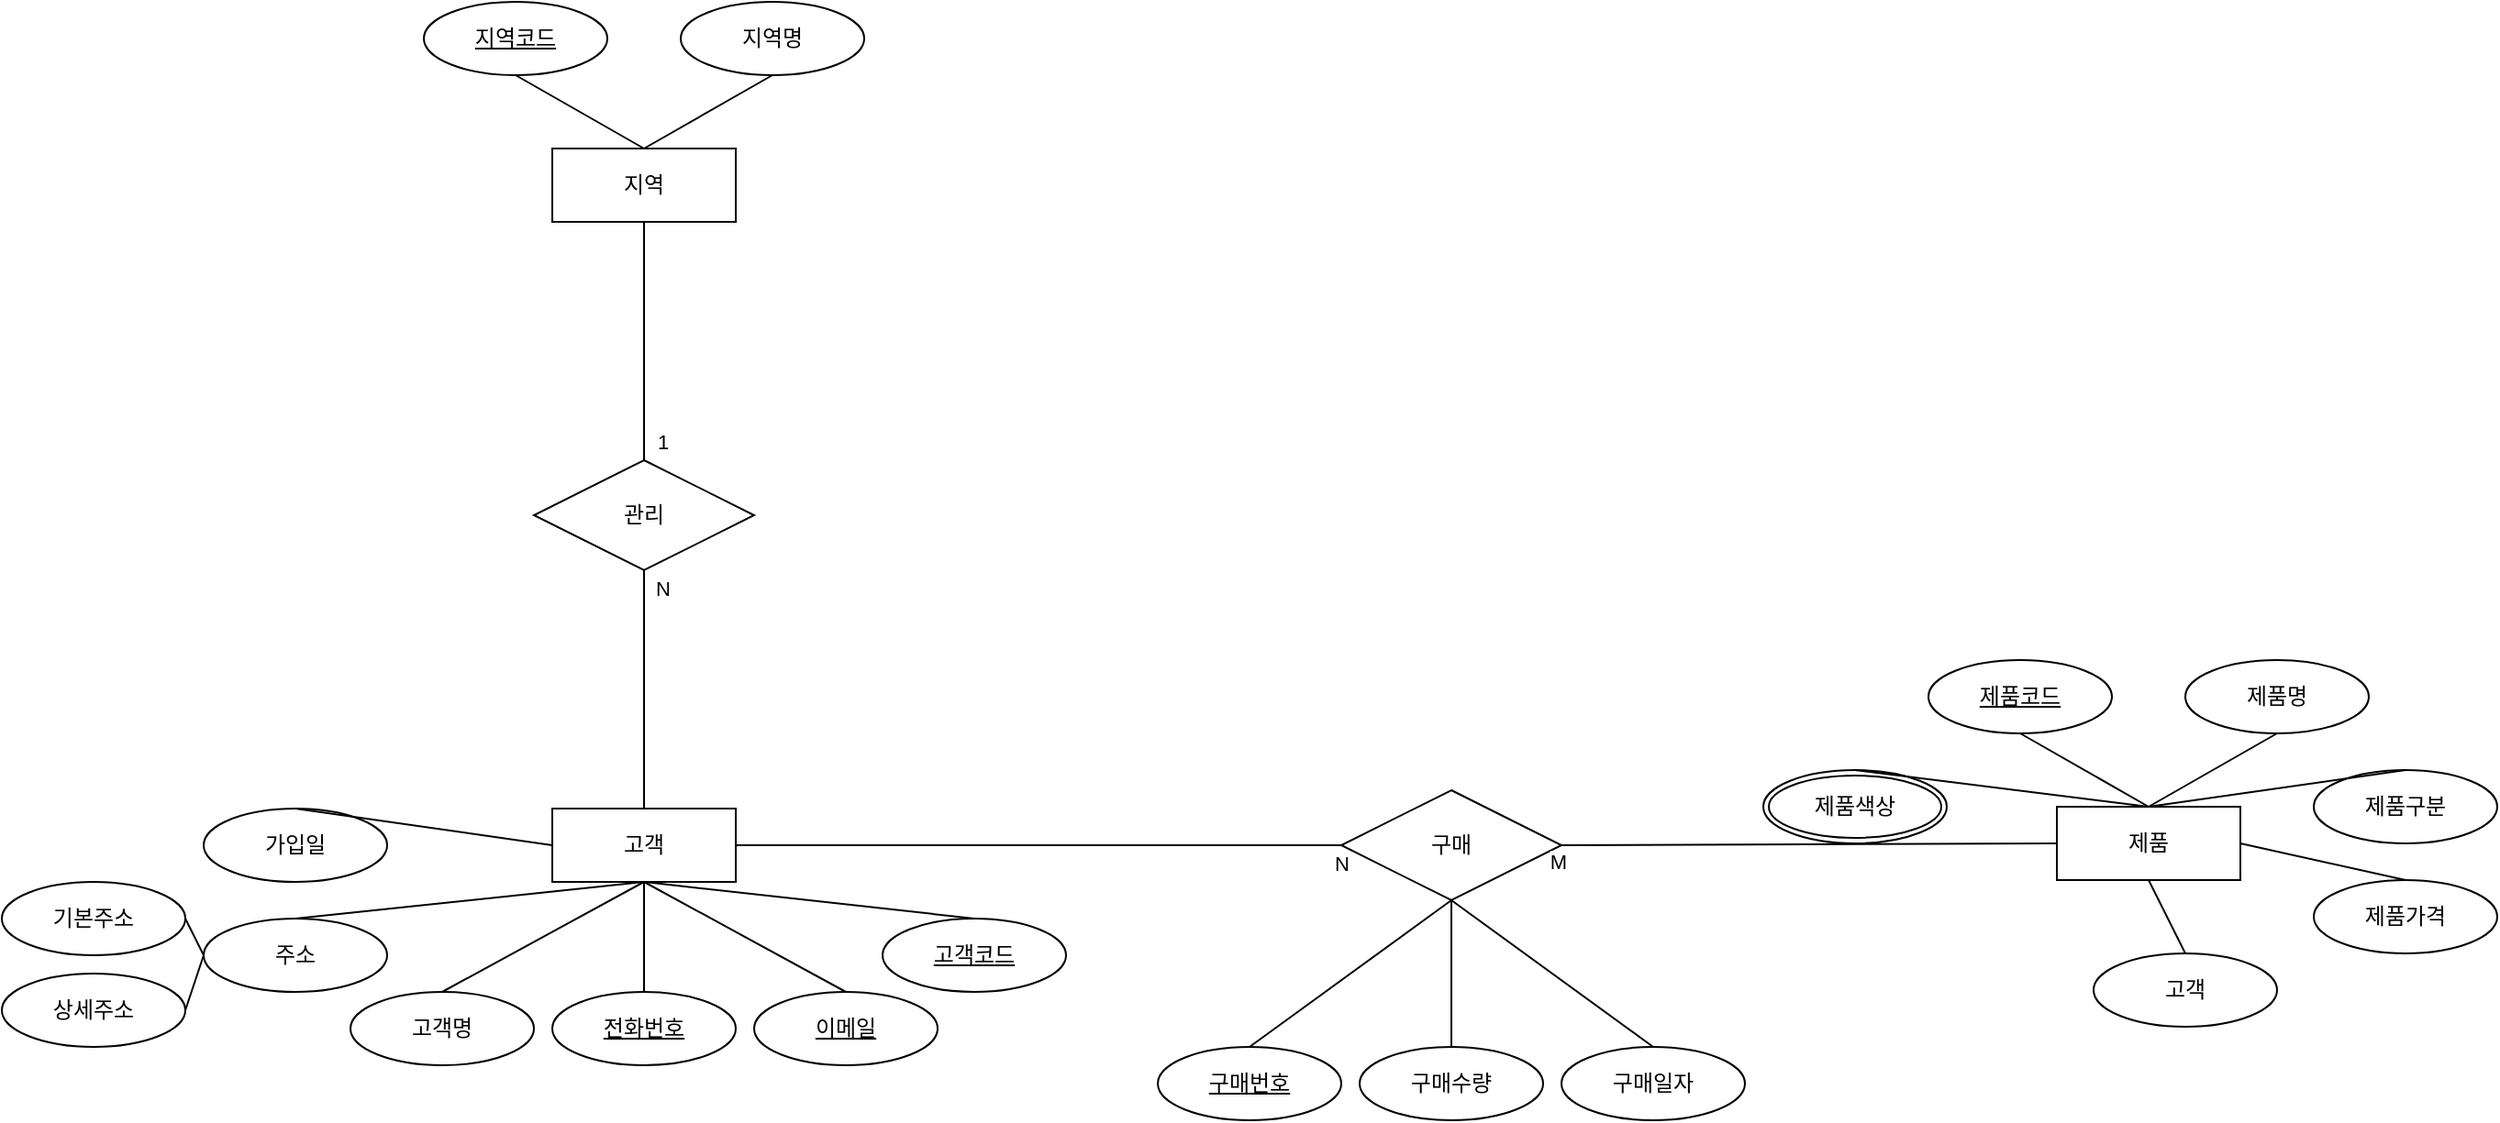 <mxfile version="23.1.3" type="device" pages="2">
  <diagram name="개념적 모델링" id="vBiDiON_P3C-AaBmajvV">
    <mxGraphModel dx="2261" dy="738" grid="1" gridSize="10" guides="1" tooltips="1" connect="1" arrows="1" fold="1" page="1" pageScale="1" pageWidth="827" pageHeight="1169" math="0" shadow="0">
      <root>
        <mxCell id="0" />
        <mxCell id="1" parent="0" />
        <mxCell id="pHmsMqM8pp6h74jzbcVK-1" value="고객" style="whiteSpace=wrap;html=1;align=center;" parent="1" vertex="1">
          <mxGeometry x="110" y="590" width="100" height="40" as="geometry" />
        </mxCell>
        <mxCell id="pHmsMqM8pp6h74jzbcVK-2" value="고객명" style="ellipse;whiteSpace=wrap;html=1;align=center;" parent="1" vertex="1">
          <mxGeometry y="690" width="100" height="40" as="geometry" />
        </mxCell>
        <mxCell id="pHmsMqM8pp6h74jzbcVK-4" value="" style="endArrow=none;html=1;rounded=0;exitX=0.5;exitY=1;exitDx=0;exitDy=0;entryX=0.5;entryY=0;entryDx=0;entryDy=0;" parent="1" source="pHmsMqM8pp6h74jzbcVK-1" target="pHmsMqM8pp6h74jzbcVK-2" edge="1">
          <mxGeometry relative="1" as="geometry">
            <mxPoint x="140" y="720" as="sourcePoint" />
            <mxPoint x="300" y="720" as="targetPoint" />
          </mxGeometry>
        </mxCell>
        <mxCell id="pHmsMqM8pp6h74jzbcVK-5" value="전화번호" style="ellipse;whiteSpace=wrap;html=1;align=center;fontStyle=4;" parent="1" vertex="1">
          <mxGeometry x="110" y="690" width="100" height="40" as="geometry" />
        </mxCell>
        <mxCell id="pHmsMqM8pp6h74jzbcVK-6" value="" style="endArrow=none;html=1;rounded=0;entryX=0.5;entryY=0;entryDx=0;entryDy=0;" parent="1" target="pHmsMqM8pp6h74jzbcVK-5" edge="1">
          <mxGeometry relative="1" as="geometry">
            <mxPoint x="160" y="630" as="sourcePoint" />
            <mxPoint x="50" y="670" as="targetPoint" />
            <Array as="points" />
          </mxGeometry>
        </mxCell>
        <mxCell id="pHmsMqM8pp6h74jzbcVK-7" value="이메일" style="ellipse;whiteSpace=wrap;html=1;align=center;fontStyle=4;" parent="1" vertex="1">
          <mxGeometry x="220" y="690" width="100" height="40" as="geometry" />
        </mxCell>
        <mxCell id="pHmsMqM8pp6h74jzbcVK-8" value="" style="endArrow=none;html=1;rounded=0;entryX=0.5;entryY=0;entryDx=0;entryDy=0;exitX=0.5;exitY=1;exitDx=0;exitDy=0;" parent="1" source="pHmsMqM8pp6h74jzbcVK-1" target="pHmsMqM8pp6h74jzbcVK-7" edge="1">
          <mxGeometry relative="1" as="geometry">
            <mxPoint x="269.5" y="620" as="sourcePoint" />
            <mxPoint x="269.5" y="680" as="targetPoint" />
            <Array as="points" />
          </mxGeometry>
        </mxCell>
        <mxCell id="pHmsMqM8pp6h74jzbcVK-9" value="고객코드" style="ellipse;whiteSpace=wrap;html=1;align=center;fontStyle=4;" parent="1" vertex="1">
          <mxGeometry x="290" y="650" width="100" height="40" as="geometry" />
        </mxCell>
        <mxCell id="pHmsMqM8pp6h74jzbcVK-10" value="" style="endArrow=none;html=1;rounded=0;entryX=0.5;entryY=0;entryDx=0;entryDy=0;exitX=0.5;exitY=1;exitDx=0;exitDy=0;" parent="1" source="pHmsMqM8pp6h74jzbcVK-1" target="pHmsMqM8pp6h74jzbcVK-9" edge="1">
          <mxGeometry relative="1" as="geometry">
            <mxPoint x="220" y="620" as="sourcePoint" />
            <mxPoint x="330" y="680" as="targetPoint" />
            <Array as="points" />
          </mxGeometry>
        </mxCell>
        <mxCell id="pHmsMqM8pp6h74jzbcVK-13" value="주소" style="ellipse;whiteSpace=wrap;html=1;align=center;" parent="1" vertex="1">
          <mxGeometry x="-80" y="650" width="100" height="40" as="geometry" />
        </mxCell>
        <mxCell id="pHmsMqM8pp6h74jzbcVK-14" value="" style="endArrow=none;html=1;rounded=0;exitX=0.5;exitY=1;exitDx=0;exitDy=0;entryX=0.5;entryY=0;entryDx=0;entryDy=0;" parent="1" source="pHmsMqM8pp6h74jzbcVK-1" target="pHmsMqM8pp6h74jzbcVK-13" edge="1">
          <mxGeometry relative="1" as="geometry">
            <mxPoint x="90" y="580" as="sourcePoint" />
            <mxPoint x="-20" y="640" as="targetPoint" />
          </mxGeometry>
        </mxCell>
        <mxCell id="pHmsMqM8pp6h74jzbcVK-15" value="기본주소" style="ellipse;whiteSpace=wrap;html=1;align=center;" parent="1" vertex="1">
          <mxGeometry x="-190" y="630" width="100" height="40" as="geometry" />
        </mxCell>
        <mxCell id="pHmsMqM8pp6h74jzbcVK-16" value="상세주소" style="ellipse;whiteSpace=wrap;html=1;align=center;" parent="1" vertex="1">
          <mxGeometry x="-190" y="680" width="100" height="40" as="geometry" />
        </mxCell>
        <mxCell id="pHmsMqM8pp6h74jzbcVK-18" value="" style="endArrow=none;html=1;rounded=0;exitX=0;exitY=0.5;exitDx=0;exitDy=0;entryX=1;entryY=0.5;entryDx=0;entryDy=0;" parent="1" source="pHmsMqM8pp6h74jzbcVK-13" target="pHmsMqM8pp6h74jzbcVK-15" edge="1">
          <mxGeometry relative="1" as="geometry">
            <mxPoint x="60" y="560" as="sourcePoint" />
            <mxPoint x="-130" y="580" as="targetPoint" />
          </mxGeometry>
        </mxCell>
        <mxCell id="pHmsMqM8pp6h74jzbcVK-20" value="" style="endArrow=none;html=1;rounded=0;exitX=0;exitY=0.5;exitDx=0;exitDy=0;entryX=1;entryY=0.5;entryDx=0;entryDy=0;" parent="1" source="pHmsMqM8pp6h74jzbcVK-13" target="pHmsMqM8pp6h74jzbcVK-16" edge="1">
          <mxGeometry relative="1" as="geometry">
            <mxPoint x="70" y="760" as="sourcePoint" />
            <mxPoint x="-120" y="780" as="targetPoint" />
          </mxGeometry>
        </mxCell>
        <mxCell id="pHmsMqM8pp6h74jzbcVK-21" value="가입일" style="ellipse;whiteSpace=wrap;html=1;align=center;" parent="1" vertex="1">
          <mxGeometry x="-80" y="590" width="100" height="40" as="geometry" />
        </mxCell>
        <mxCell id="pHmsMqM8pp6h74jzbcVK-22" value="" style="endArrow=none;html=1;rounded=0;exitX=0;exitY=0.5;exitDx=0;exitDy=0;entryX=0.5;entryY=0;entryDx=0;entryDy=0;" parent="1" source="pHmsMqM8pp6h74jzbcVK-1" target="pHmsMqM8pp6h74jzbcVK-21" edge="1">
          <mxGeometry relative="1" as="geometry">
            <mxPoint x="150" y="540" as="sourcePoint" />
            <mxPoint x="40" y="600" as="targetPoint" />
          </mxGeometry>
        </mxCell>
        <mxCell id="pHmsMqM8pp6h74jzbcVK-25" value="지역" style="whiteSpace=wrap;html=1;align=center;" parent="1" vertex="1">
          <mxGeometry x="110" y="230" width="100" height="40" as="geometry" />
        </mxCell>
        <mxCell id="pHmsMqM8pp6h74jzbcVK-26" value="지역명" style="ellipse;whiteSpace=wrap;html=1;align=center;" parent="1" vertex="1">
          <mxGeometry x="180" y="150" width="100" height="40" as="geometry" />
        </mxCell>
        <mxCell id="pHmsMqM8pp6h74jzbcVK-27" value="지역코드" style="ellipse;whiteSpace=wrap;html=1;align=center;fontStyle=4;" parent="1" vertex="1">
          <mxGeometry x="40" y="150" width="100" height="40" as="geometry" />
        </mxCell>
        <mxCell id="pHmsMqM8pp6h74jzbcVK-29" value="" style="endArrow=none;html=1;rounded=0;exitX=0.5;exitY=1;exitDx=0;exitDy=0;entryX=0.5;entryY=0;entryDx=0;entryDy=0;" parent="1" source="pHmsMqM8pp6h74jzbcVK-27" target="pHmsMqM8pp6h74jzbcVK-25" edge="1">
          <mxGeometry relative="1" as="geometry">
            <mxPoint x="330" y="220" as="sourcePoint" />
            <mxPoint x="490" y="220" as="targetPoint" />
          </mxGeometry>
        </mxCell>
        <mxCell id="pHmsMqM8pp6h74jzbcVK-30" value="" style="endArrow=none;html=1;rounded=0;exitX=0.5;exitY=1;exitDx=0;exitDy=0;entryX=0.5;entryY=0;entryDx=0;entryDy=0;" parent="1" source="pHmsMqM8pp6h74jzbcVK-26" target="pHmsMqM8pp6h74jzbcVK-25" edge="1">
          <mxGeometry relative="1" as="geometry">
            <mxPoint x="210" y="200" as="sourcePoint" />
            <mxPoint x="280" y="240" as="targetPoint" />
          </mxGeometry>
        </mxCell>
        <mxCell id="pHmsMqM8pp6h74jzbcVK-46" value="제품" style="whiteSpace=wrap;html=1;align=center;" parent="1" vertex="1">
          <mxGeometry x="930" y="589" width="100" height="40" as="geometry" />
        </mxCell>
        <mxCell id="pHmsMqM8pp6h74jzbcVK-47" value="제품명" style="ellipse;whiteSpace=wrap;html=1;align=center;" parent="1" vertex="1">
          <mxGeometry x="1000" y="509" width="100" height="40" as="geometry" />
        </mxCell>
        <mxCell id="pHmsMqM8pp6h74jzbcVK-48" value="제품코드" style="ellipse;whiteSpace=wrap;html=1;align=center;fontStyle=4;" parent="1" vertex="1">
          <mxGeometry x="860" y="509" width="100" height="40" as="geometry" />
        </mxCell>
        <mxCell id="pHmsMqM8pp6h74jzbcVK-49" value="" style="endArrow=none;html=1;rounded=0;exitX=0.5;exitY=1;exitDx=0;exitDy=0;entryX=0.5;entryY=0;entryDx=0;entryDy=0;" parent="1" source="pHmsMqM8pp6h74jzbcVK-48" target="pHmsMqM8pp6h74jzbcVK-46" edge="1">
          <mxGeometry relative="1" as="geometry">
            <mxPoint x="1150" y="579" as="sourcePoint" />
            <mxPoint x="1310" y="579" as="targetPoint" />
          </mxGeometry>
        </mxCell>
        <mxCell id="pHmsMqM8pp6h74jzbcVK-50" value="" style="endArrow=none;html=1;rounded=0;exitX=0.5;exitY=1;exitDx=0;exitDy=0;entryX=0.5;entryY=0;entryDx=0;entryDy=0;" parent="1" source="pHmsMqM8pp6h74jzbcVK-47" target="pHmsMqM8pp6h74jzbcVK-46" edge="1">
          <mxGeometry relative="1" as="geometry">
            <mxPoint x="1030" y="559" as="sourcePoint" />
            <mxPoint x="1100" y="599" as="targetPoint" />
          </mxGeometry>
        </mxCell>
        <mxCell id="pHmsMqM8pp6h74jzbcVK-56" value="제품구분" style="ellipse;whiteSpace=wrap;html=1;align=center;" parent="1" vertex="1">
          <mxGeometry x="1070" y="569" width="100" height="40" as="geometry" />
        </mxCell>
        <mxCell id="pHmsMqM8pp6h74jzbcVK-57" value="" style="endArrow=none;html=1;rounded=0;exitX=0.5;exitY=0;exitDx=0;exitDy=0;entryX=0.5;entryY=0;entryDx=0;entryDy=0;" parent="1" source="pHmsMqM8pp6h74jzbcVK-56" target="pHmsMqM8pp6h74jzbcVK-46" edge="1">
          <mxGeometry relative="1" as="geometry">
            <mxPoint x="1060" y="559" as="sourcePoint" />
            <mxPoint x="990" y="599" as="targetPoint" />
          </mxGeometry>
        </mxCell>
        <mxCell id="pHmsMqM8pp6h74jzbcVK-58" value="제품색상" style="ellipse;shape=doubleEllipse;margin=3;whiteSpace=wrap;html=1;align=center;" parent="1" vertex="1">
          <mxGeometry x="770" y="569" width="100" height="40" as="geometry" />
        </mxCell>
        <mxCell id="pHmsMqM8pp6h74jzbcVK-59" value="" style="endArrow=none;html=1;rounded=0;exitX=0.5;exitY=0;exitDx=0;exitDy=0;entryX=0.5;entryY=0;entryDx=0;entryDy=0;" parent="1" source="pHmsMqM8pp6h74jzbcVK-58" target="pHmsMqM8pp6h74jzbcVK-46" edge="1">
          <mxGeometry relative="1" as="geometry">
            <mxPoint x="875" y="589" as="sourcePoint" />
            <mxPoint x="945" y="629" as="targetPoint" />
          </mxGeometry>
        </mxCell>
        <mxCell id="pHmsMqM8pp6h74jzbcVK-62" value="제품가격" style="ellipse;whiteSpace=wrap;html=1;align=center;" parent="1" vertex="1">
          <mxGeometry x="1070" y="629" width="100" height="40" as="geometry" />
        </mxCell>
        <mxCell id="pHmsMqM8pp6h74jzbcVK-65" value="" style="endArrow=none;html=1;rounded=0;exitX=0.5;exitY=0;exitDx=0;exitDy=0;entryX=1;entryY=0.5;entryDx=0;entryDy=0;" parent="1" source="pHmsMqM8pp6h74jzbcVK-62" target="pHmsMqM8pp6h74jzbcVK-46" edge="1">
          <mxGeometry relative="1" as="geometry">
            <mxPoint x="1130" y="579" as="sourcePoint" />
            <mxPoint x="990" y="599" as="targetPoint" />
          </mxGeometry>
        </mxCell>
        <mxCell id="eeH8hwNoc2t5kbl4n3th-4" value="고객" style="ellipse;whiteSpace=wrap;html=1;align=center;" parent="1" vertex="1">
          <mxGeometry x="950" y="669" width="100" height="40" as="geometry" />
        </mxCell>
        <mxCell id="eeH8hwNoc2t5kbl4n3th-5" value="" style="endArrow=none;html=1;rounded=0;exitX=0.5;exitY=0;exitDx=0;exitDy=0;entryX=0.5;entryY=1;entryDx=0;entryDy=0;" parent="1" source="eeH8hwNoc2t5kbl4n3th-4" target="pHmsMqM8pp6h74jzbcVK-46" edge="1">
          <mxGeometry relative="1" as="geometry">
            <mxPoint x="1160" y="769" as="sourcePoint" />
            <mxPoint x="1070" y="749" as="targetPoint" />
          </mxGeometry>
        </mxCell>
        <mxCell id="eeH8hwNoc2t5kbl4n3th-6" value="관리" style="shape=rhombus;perimeter=rhombusPerimeter;whiteSpace=wrap;html=1;align=center;" parent="1" vertex="1">
          <mxGeometry x="100" y="400" width="120" height="60" as="geometry" />
        </mxCell>
        <mxCell id="eeH8hwNoc2t5kbl4n3th-7" value="" style="endArrow=none;html=1;rounded=0;entryX=0.5;entryY=1;entryDx=0;entryDy=0;exitX=0.5;exitY=0;exitDx=0;exitDy=0;" parent="1" source="pHmsMqM8pp6h74jzbcVK-1" target="eeH8hwNoc2t5kbl4n3th-6" edge="1">
          <mxGeometry relative="1" as="geometry">
            <mxPoint x="120" y="510" as="sourcePoint" />
            <mxPoint x="230" y="450" as="targetPoint" />
            <Array as="points" />
          </mxGeometry>
        </mxCell>
        <mxCell id="eeH8hwNoc2t5kbl4n3th-12" value="N" style="edgeLabel;html=1;align=center;verticalAlign=middle;resizable=0;points=[];" parent="eeH8hwNoc2t5kbl4n3th-7" vertex="1" connectable="0">
          <mxGeometry x="-0.046" y="-1" relative="1" as="geometry">
            <mxPoint x="9" y="-58" as="offset" />
          </mxGeometry>
        </mxCell>
        <mxCell id="eeH8hwNoc2t5kbl4n3th-8" value="" style="endArrow=none;html=1;rounded=0;entryX=0.5;entryY=1;entryDx=0;entryDy=0;exitX=0.5;exitY=0;exitDx=0;exitDy=0;" parent="1" source="eeH8hwNoc2t5kbl4n3th-6" target="pHmsMqM8pp6h74jzbcVK-25" edge="1">
          <mxGeometry relative="1" as="geometry">
            <mxPoint x="260" y="400" as="sourcePoint" />
            <mxPoint x="260" y="270" as="targetPoint" />
            <Array as="points" />
          </mxGeometry>
        </mxCell>
        <mxCell id="eeH8hwNoc2t5kbl4n3th-11" value="1" style="edgeLabel;html=1;align=center;verticalAlign=middle;resizable=0;points=[];" parent="eeH8hwNoc2t5kbl4n3th-8" vertex="1" connectable="0">
          <mxGeometry x="-0.061" y="2" relative="1" as="geometry">
            <mxPoint x="12" y="51" as="offset" />
          </mxGeometry>
        </mxCell>
        <mxCell id="eeH8hwNoc2t5kbl4n3th-14" value="구매" style="shape=rhombus;perimeter=rhombusPerimeter;whiteSpace=wrap;html=1;align=center;" parent="1" vertex="1">
          <mxGeometry x="540" y="580" width="120" height="60" as="geometry" />
        </mxCell>
        <mxCell id="eeH8hwNoc2t5kbl4n3th-15" value="구매번호" style="ellipse;whiteSpace=wrap;html=1;align=center;fontStyle=4;" parent="1" vertex="1">
          <mxGeometry x="440" y="720" width="100" height="40" as="geometry" />
        </mxCell>
        <mxCell id="eeH8hwNoc2t5kbl4n3th-16" value="구매수량" style="ellipse;whiteSpace=wrap;html=1;align=center;" parent="1" vertex="1">
          <mxGeometry x="550" y="720" width="100" height="40" as="geometry" />
        </mxCell>
        <mxCell id="eeH8hwNoc2t5kbl4n3th-17" value="구매일자" style="ellipse;whiteSpace=wrap;html=1;align=center;" parent="1" vertex="1">
          <mxGeometry x="660" y="720" width="100" height="40" as="geometry" />
        </mxCell>
        <mxCell id="eeH8hwNoc2t5kbl4n3th-18" value="" style="endArrow=none;html=1;rounded=0;exitX=0.5;exitY=1;exitDx=0;exitDy=0;entryX=0.5;entryY=0;entryDx=0;entryDy=0;" parent="1" source="eeH8hwNoc2t5kbl4n3th-14" target="eeH8hwNoc2t5kbl4n3th-16" edge="1">
          <mxGeometry relative="1" as="geometry">
            <mxPoint x="570" y="660" as="sourcePoint" />
            <mxPoint x="640" y="700" as="targetPoint" />
          </mxGeometry>
        </mxCell>
        <mxCell id="eeH8hwNoc2t5kbl4n3th-19" value="" style="endArrow=none;html=1;rounded=0;exitX=0.5;exitY=1;exitDx=0;exitDy=0;entryX=0.5;entryY=0;entryDx=0;entryDy=0;" parent="1" source="eeH8hwNoc2t5kbl4n3th-14" target="eeH8hwNoc2t5kbl4n3th-17" edge="1">
          <mxGeometry relative="1" as="geometry">
            <mxPoint x="670" y="640" as="sourcePoint" />
            <mxPoint x="670" y="720" as="targetPoint" />
          </mxGeometry>
        </mxCell>
        <mxCell id="eeH8hwNoc2t5kbl4n3th-20" value="" style="endArrow=none;html=1;rounded=0;exitX=0.5;exitY=1;exitDx=0;exitDy=0;entryX=0.5;entryY=0;entryDx=0;entryDy=0;" parent="1" source="eeH8hwNoc2t5kbl4n3th-14" target="eeH8hwNoc2t5kbl4n3th-15" edge="1">
          <mxGeometry relative="1" as="geometry">
            <mxPoint x="520" y="650" as="sourcePoint" />
            <mxPoint x="480" y="710" as="targetPoint" />
          </mxGeometry>
        </mxCell>
        <mxCell id="eeH8hwNoc2t5kbl4n3th-21" value="" style="endArrow=none;html=1;rounded=0;exitX=0;exitY=0.5;exitDx=0;exitDy=0;entryX=1;entryY=0.5;entryDx=0;entryDy=0;" parent="1" source="eeH8hwNoc2t5kbl4n3th-14" target="pHmsMqM8pp6h74jzbcVK-1" edge="1">
          <mxGeometry relative="1" as="geometry">
            <mxPoint x="480" y="550" as="sourcePoint" />
            <mxPoint x="370" y="630" as="targetPoint" />
          </mxGeometry>
        </mxCell>
        <mxCell id="eeH8hwNoc2t5kbl4n3th-23" value="N" style="edgeLabel;html=1;align=center;verticalAlign=middle;resizable=0;points=[];" parent="eeH8hwNoc2t5kbl4n3th-21" vertex="1" connectable="0">
          <mxGeometry x="-0.2" relative="1" as="geometry">
            <mxPoint x="132" y="10" as="offset" />
          </mxGeometry>
        </mxCell>
        <mxCell id="eeH8hwNoc2t5kbl4n3th-22" value="" style="endArrow=none;html=1;rounded=0;exitX=0;exitY=0.5;exitDx=0;exitDy=0;entryX=1;entryY=0.5;entryDx=0;entryDy=0;" parent="1" source="pHmsMqM8pp6h74jzbcVK-46" target="eeH8hwNoc2t5kbl4n3th-14" edge="1">
          <mxGeometry relative="1" as="geometry">
            <mxPoint x="1070" y="780" as="sourcePoint" />
            <mxPoint x="740" y="780" as="targetPoint" />
          </mxGeometry>
        </mxCell>
        <mxCell id="eeH8hwNoc2t5kbl4n3th-24" value="M" style="edgeLabel;html=1;align=center;verticalAlign=middle;resizable=0;points=[];" parent="eeH8hwNoc2t5kbl4n3th-22" vertex="1" connectable="0">
          <mxGeometry x="-0.644" y="5" relative="1" as="geometry">
            <mxPoint x="-224" y="5" as="offset" />
          </mxGeometry>
        </mxCell>
      </root>
    </mxGraphModel>
  </diagram>
  <diagram id="Ljz_aUOSK5TicT5gcnXD" name="논리적모델링">
    <mxGraphModel dx="2261" dy="738" grid="1" gridSize="10" guides="1" tooltips="1" connect="1" arrows="1" fold="1" page="1" pageScale="1" pageWidth="827" pageHeight="1169" math="0" shadow="0">
      <root>
        <mxCell id="0" />
        <mxCell id="1" parent="0" />
        <mxCell id="NbZCdzD2i-O34uDA0tus-4" value="고객&lt;span style=&quot;white-space: pre;&quot;&gt;&#x9;&lt;/span&gt;" style="shape=table;startSize=30;container=1;collapsible=1;childLayout=tableLayout;fixedRows=1;rowLines=0;fontStyle=1;align=center;resizeLast=1;html=1;" vertex="1" parent="1">
          <mxGeometry x="-420" y="360" width="180" height="240" as="geometry" />
        </mxCell>
        <mxCell id="NbZCdzD2i-O34uDA0tus-5" value="" style="shape=tableRow;horizontal=0;startSize=0;swimlaneHead=0;swimlaneBody=0;fillColor=none;collapsible=0;dropTarget=0;points=[[0,0.5],[1,0.5]];portConstraint=eastwest;top=0;left=0;right=0;bottom=1;" vertex="1" parent="NbZCdzD2i-O34uDA0tus-4">
          <mxGeometry y="30" width="180" height="30" as="geometry" />
        </mxCell>
        <mxCell id="NbZCdzD2i-O34uDA0tus-6" value="PK" style="shape=partialRectangle;connectable=0;fillColor=none;top=0;left=0;bottom=0;right=0;fontStyle=1;overflow=hidden;whiteSpace=wrap;html=1;" vertex="1" parent="NbZCdzD2i-O34uDA0tus-5">
          <mxGeometry width="30" height="30" as="geometry">
            <mxRectangle width="30" height="30" as="alternateBounds" />
          </mxGeometry>
        </mxCell>
        <mxCell id="NbZCdzD2i-O34uDA0tus-7" value="고객코드" style="shape=partialRectangle;connectable=0;fillColor=none;top=0;left=0;bottom=0;right=0;align=left;spacingLeft=6;fontStyle=5;overflow=hidden;whiteSpace=wrap;html=1;" vertex="1" parent="NbZCdzD2i-O34uDA0tus-5">
          <mxGeometry x="30" width="150" height="30" as="geometry">
            <mxRectangle width="150" height="30" as="alternateBounds" />
          </mxGeometry>
        </mxCell>
        <mxCell id="NbZCdzD2i-O34uDA0tus-8" value="" style="shape=tableRow;horizontal=0;startSize=0;swimlaneHead=0;swimlaneBody=0;fillColor=none;collapsible=0;dropTarget=0;points=[[0,0.5],[1,0.5]];portConstraint=eastwest;top=0;left=0;right=0;bottom=0;" vertex="1" parent="NbZCdzD2i-O34uDA0tus-4">
          <mxGeometry y="60" width="180" height="30" as="geometry" />
        </mxCell>
        <mxCell id="NbZCdzD2i-O34uDA0tus-9" value="" style="shape=partialRectangle;connectable=0;fillColor=none;top=0;left=0;bottom=0;right=0;editable=1;overflow=hidden;whiteSpace=wrap;html=1;" vertex="1" parent="NbZCdzD2i-O34uDA0tus-8">
          <mxGeometry width="30" height="30" as="geometry">
            <mxRectangle width="30" height="30" as="alternateBounds" />
          </mxGeometry>
        </mxCell>
        <mxCell id="NbZCdzD2i-O34uDA0tus-10" value="고객이름" style="shape=partialRectangle;connectable=0;fillColor=none;top=0;left=0;bottom=0;right=0;align=left;spacingLeft=6;overflow=hidden;whiteSpace=wrap;html=1;" vertex="1" parent="NbZCdzD2i-O34uDA0tus-8">
          <mxGeometry x="30" width="150" height="30" as="geometry">
            <mxRectangle width="150" height="30" as="alternateBounds" />
          </mxGeometry>
        </mxCell>
        <mxCell id="NbZCdzD2i-O34uDA0tus-11" value="" style="shape=tableRow;horizontal=0;startSize=0;swimlaneHead=0;swimlaneBody=0;fillColor=none;collapsible=0;dropTarget=0;points=[[0,0.5],[1,0.5]];portConstraint=eastwest;top=0;left=0;right=0;bottom=0;" vertex="1" parent="NbZCdzD2i-O34uDA0tus-4">
          <mxGeometry y="90" width="180" height="30" as="geometry" />
        </mxCell>
        <mxCell id="NbZCdzD2i-O34uDA0tus-12" value="" style="shape=partialRectangle;connectable=0;fillColor=none;top=0;left=0;bottom=0;right=0;editable=1;overflow=hidden;whiteSpace=wrap;html=1;" vertex="1" parent="NbZCdzD2i-O34uDA0tus-11">
          <mxGeometry width="30" height="30" as="geometry">
            <mxRectangle width="30" height="30" as="alternateBounds" />
          </mxGeometry>
        </mxCell>
        <mxCell id="NbZCdzD2i-O34uDA0tus-13" value="전화번호" style="shape=partialRectangle;connectable=0;fillColor=none;top=0;left=0;bottom=0;right=0;align=left;spacingLeft=6;overflow=hidden;whiteSpace=wrap;html=1;" vertex="1" parent="NbZCdzD2i-O34uDA0tus-11">
          <mxGeometry x="30" width="150" height="30" as="geometry">
            <mxRectangle width="150" height="30" as="alternateBounds" />
          </mxGeometry>
        </mxCell>
        <mxCell id="NbZCdzD2i-O34uDA0tus-14" value="" style="shape=tableRow;horizontal=0;startSize=0;swimlaneHead=0;swimlaneBody=0;fillColor=none;collapsible=0;dropTarget=0;points=[[0,0.5],[1,0.5]];portConstraint=eastwest;top=0;left=0;right=0;bottom=0;" vertex="1" parent="NbZCdzD2i-O34uDA0tus-4">
          <mxGeometry y="120" width="180" height="30" as="geometry" />
        </mxCell>
        <mxCell id="NbZCdzD2i-O34uDA0tus-15" value="" style="shape=partialRectangle;connectable=0;fillColor=none;top=0;left=0;bottom=0;right=0;editable=1;overflow=hidden;whiteSpace=wrap;html=1;" vertex="1" parent="NbZCdzD2i-O34uDA0tus-14">
          <mxGeometry width="30" height="30" as="geometry">
            <mxRectangle width="30" height="30" as="alternateBounds" />
          </mxGeometry>
        </mxCell>
        <mxCell id="NbZCdzD2i-O34uDA0tus-16" value="이메일" style="shape=partialRectangle;connectable=0;fillColor=none;top=0;left=0;bottom=0;right=0;align=left;spacingLeft=6;overflow=hidden;whiteSpace=wrap;html=1;" vertex="1" parent="NbZCdzD2i-O34uDA0tus-14">
          <mxGeometry x="30" width="150" height="30" as="geometry">
            <mxRectangle width="150" height="30" as="alternateBounds" />
          </mxGeometry>
        </mxCell>
        <mxCell id="NbZCdzD2i-O34uDA0tus-17" value="" style="shape=tableRow;horizontal=0;startSize=0;swimlaneHead=0;swimlaneBody=0;fillColor=none;collapsible=0;dropTarget=0;points=[[0,0.5],[1,0.5]];portConstraint=eastwest;top=0;left=0;right=0;bottom=0;" vertex="1" parent="NbZCdzD2i-O34uDA0tus-4">
          <mxGeometry y="150" width="180" height="30" as="geometry" />
        </mxCell>
        <mxCell id="NbZCdzD2i-O34uDA0tus-18" value="" style="shape=partialRectangle;connectable=0;fillColor=none;top=0;left=0;bottom=0;right=0;editable=1;overflow=hidden;whiteSpace=wrap;html=1;" vertex="1" parent="NbZCdzD2i-O34uDA0tus-17">
          <mxGeometry width="30" height="30" as="geometry">
            <mxRectangle width="30" height="30" as="alternateBounds" />
          </mxGeometry>
        </mxCell>
        <mxCell id="NbZCdzD2i-O34uDA0tus-19" value="기본주소" style="shape=partialRectangle;connectable=0;fillColor=none;top=0;left=0;bottom=0;right=0;align=left;spacingLeft=6;overflow=hidden;whiteSpace=wrap;html=1;" vertex="1" parent="NbZCdzD2i-O34uDA0tus-17">
          <mxGeometry x="30" width="150" height="30" as="geometry">
            <mxRectangle width="150" height="30" as="alternateBounds" />
          </mxGeometry>
        </mxCell>
        <mxCell id="NbZCdzD2i-O34uDA0tus-20" value="" style="shape=tableRow;horizontal=0;startSize=0;swimlaneHead=0;swimlaneBody=0;fillColor=none;collapsible=0;dropTarget=0;points=[[0,0.5],[1,0.5]];portConstraint=eastwest;top=0;left=0;right=0;bottom=0;" vertex="1" parent="NbZCdzD2i-O34uDA0tus-4">
          <mxGeometry y="180" width="180" height="30" as="geometry" />
        </mxCell>
        <mxCell id="NbZCdzD2i-O34uDA0tus-21" value="" style="shape=partialRectangle;connectable=0;fillColor=none;top=0;left=0;bottom=0;right=0;editable=1;overflow=hidden;whiteSpace=wrap;html=1;" vertex="1" parent="NbZCdzD2i-O34uDA0tus-20">
          <mxGeometry width="30" height="30" as="geometry">
            <mxRectangle width="30" height="30" as="alternateBounds" />
          </mxGeometry>
        </mxCell>
        <mxCell id="NbZCdzD2i-O34uDA0tus-22" value="상세주소" style="shape=partialRectangle;connectable=0;fillColor=none;top=0;left=0;bottom=0;right=0;align=left;spacingLeft=6;overflow=hidden;whiteSpace=wrap;html=1;" vertex="1" parent="NbZCdzD2i-O34uDA0tus-20">
          <mxGeometry x="30" width="150" height="30" as="geometry">
            <mxRectangle width="150" height="30" as="alternateBounds" />
          </mxGeometry>
        </mxCell>
        <mxCell id="NbZCdzD2i-O34uDA0tus-23" value="" style="shape=tableRow;horizontal=0;startSize=0;swimlaneHead=0;swimlaneBody=0;fillColor=none;collapsible=0;dropTarget=0;points=[[0,0.5],[1,0.5]];portConstraint=eastwest;top=0;left=0;right=0;bottom=0;" vertex="1" parent="NbZCdzD2i-O34uDA0tus-4">
          <mxGeometry y="210" width="180" height="30" as="geometry" />
        </mxCell>
        <mxCell id="NbZCdzD2i-O34uDA0tus-24" value="" style="shape=partialRectangle;connectable=0;fillColor=none;top=0;left=0;bottom=0;right=0;editable=1;overflow=hidden;whiteSpace=wrap;html=1;" vertex="1" parent="NbZCdzD2i-O34uDA0tus-23">
          <mxGeometry width="30" height="30" as="geometry">
            <mxRectangle width="30" height="30" as="alternateBounds" />
          </mxGeometry>
        </mxCell>
        <mxCell id="NbZCdzD2i-O34uDA0tus-25" value="가입일" style="shape=partialRectangle;connectable=0;fillColor=none;top=0;left=0;bottom=0;right=0;align=left;spacingLeft=6;overflow=hidden;whiteSpace=wrap;html=1;" vertex="1" parent="NbZCdzD2i-O34uDA0tus-23">
          <mxGeometry x="30" width="150" height="30" as="geometry">
            <mxRectangle width="150" height="30" as="alternateBounds" />
          </mxGeometry>
        </mxCell>
        <mxCell id="NbZCdzD2i-O34uDA0tus-26" value="구매" style="shape=table;startSize=30;container=1;collapsible=1;childLayout=tableLayout;fixedRows=1;rowLines=0;fontStyle=1;align=center;resizeLast=1;html=1;" vertex="1" parent="1">
          <mxGeometry x="-70" y="360" width="180" height="120" as="geometry" />
        </mxCell>
        <mxCell id="NbZCdzD2i-O34uDA0tus-27" value="" style="shape=tableRow;horizontal=0;startSize=0;swimlaneHead=0;swimlaneBody=0;fillColor=none;collapsible=0;dropTarget=0;points=[[0,0.5],[1,0.5]];portConstraint=eastwest;top=0;left=0;right=0;bottom=1;" vertex="1" parent="NbZCdzD2i-O34uDA0tus-26">
          <mxGeometry y="30" width="180" height="30" as="geometry" />
        </mxCell>
        <mxCell id="NbZCdzD2i-O34uDA0tus-28" value="PK" style="shape=partialRectangle;connectable=0;fillColor=none;top=0;left=0;bottom=0;right=0;fontStyle=1;overflow=hidden;whiteSpace=wrap;html=1;" vertex="1" parent="NbZCdzD2i-O34uDA0tus-27">
          <mxGeometry width="30" height="30" as="geometry">
            <mxRectangle width="30" height="30" as="alternateBounds" />
          </mxGeometry>
        </mxCell>
        <mxCell id="NbZCdzD2i-O34uDA0tus-29" value="구매번호" style="shape=partialRectangle;connectable=0;fillColor=none;top=0;left=0;bottom=0;right=0;align=left;spacingLeft=6;fontStyle=5;overflow=hidden;whiteSpace=wrap;html=1;" vertex="1" parent="NbZCdzD2i-O34uDA0tus-27">
          <mxGeometry x="30" width="150" height="30" as="geometry">
            <mxRectangle width="150" height="30" as="alternateBounds" />
          </mxGeometry>
        </mxCell>
        <mxCell id="NbZCdzD2i-O34uDA0tus-30" value="" style="shape=tableRow;horizontal=0;startSize=0;swimlaneHead=0;swimlaneBody=0;fillColor=none;collapsible=0;dropTarget=0;points=[[0,0.5],[1,0.5]];portConstraint=eastwest;top=0;left=0;right=0;bottom=0;" vertex="1" parent="NbZCdzD2i-O34uDA0tus-26">
          <mxGeometry y="60" width="180" height="30" as="geometry" />
        </mxCell>
        <mxCell id="NbZCdzD2i-O34uDA0tus-31" value="" style="shape=partialRectangle;connectable=0;fillColor=none;top=0;left=0;bottom=0;right=0;editable=1;overflow=hidden;whiteSpace=wrap;html=1;" vertex="1" parent="NbZCdzD2i-O34uDA0tus-30">
          <mxGeometry width="30" height="30" as="geometry">
            <mxRectangle width="30" height="30" as="alternateBounds" />
          </mxGeometry>
        </mxCell>
        <mxCell id="NbZCdzD2i-O34uDA0tus-32" value="수량" style="shape=partialRectangle;connectable=0;fillColor=none;top=0;left=0;bottom=0;right=0;align=left;spacingLeft=6;overflow=hidden;whiteSpace=wrap;html=1;" vertex="1" parent="NbZCdzD2i-O34uDA0tus-30">
          <mxGeometry x="30" width="150" height="30" as="geometry">
            <mxRectangle width="150" height="30" as="alternateBounds" />
          </mxGeometry>
        </mxCell>
        <mxCell id="NbZCdzD2i-O34uDA0tus-33" value="" style="shape=tableRow;horizontal=0;startSize=0;swimlaneHead=0;swimlaneBody=0;fillColor=none;collapsible=0;dropTarget=0;points=[[0,0.5],[1,0.5]];portConstraint=eastwest;top=0;left=0;right=0;bottom=0;" vertex="1" parent="NbZCdzD2i-O34uDA0tus-26">
          <mxGeometry y="90" width="180" height="30" as="geometry" />
        </mxCell>
        <mxCell id="NbZCdzD2i-O34uDA0tus-34" value="" style="shape=partialRectangle;connectable=0;fillColor=none;top=0;left=0;bottom=0;right=0;editable=1;overflow=hidden;whiteSpace=wrap;html=1;" vertex="1" parent="NbZCdzD2i-O34uDA0tus-33">
          <mxGeometry width="30" height="30" as="geometry">
            <mxRectangle width="30" height="30" as="alternateBounds" />
          </mxGeometry>
        </mxCell>
        <mxCell id="NbZCdzD2i-O34uDA0tus-35" value="구매일자" style="shape=partialRectangle;connectable=0;fillColor=none;top=0;left=0;bottom=0;right=0;align=left;spacingLeft=6;overflow=hidden;whiteSpace=wrap;html=1;" vertex="1" parent="NbZCdzD2i-O34uDA0tus-33">
          <mxGeometry x="30" width="150" height="30" as="geometry">
            <mxRectangle width="150" height="30" as="alternateBounds" />
          </mxGeometry>
        </mxCell>
        <mxCell id="AobP5UK6dcrDS9GNzMsL-12" value="제품" style="shape=table;startSize=30;container=1;collapsible=1;childLayout=tableLayout;fixedRows=1;rowLines=0;fontStyle=1;align=center;resizeLast=1;html=1;" vertex="1" parent="1">
          <mxGeometry x="280" y="360" width="180" height="150" as="geometry" />
        </mxCell>
        <mxCell id="AobP5UK6dcrDS9GNzMsL-13" value="" style="shape=tableRow;horizontal=0;startSize=0;swimlaneHead=0;swimlaneBody=0;fillColor=none;collapsible=0;dropTarget=0;points=[[0,0.5],[1,0.5]];portConstraint=eastwest;top=0;left=0;right=0;bottom=1;" vertex="1" parent="AobP5UK6dcrDS9GNzMsL-12">
          <mxGeometry y="30" width="180" height="30" as="geometry" />
        </mxCell>
        <mxCell id="AobP5UK6dcrDS9GNzMsL-14" value="PK" style="shape=partialRectangle;connectable=0;fillColor=none;top=0;left=0;bottom=0;right=0;fontStyle=1;overflow=hidden;whiteSpace=wrap;html=1;" vertex="1" parent="AobP5UK6dcrDS9GNzMsL-13">
          <mxGeometry width="30" height="30" as="geometry">
            <mxRectangle width="30" height="30" as="alternateBounds" />
          </mxGeometry>
        </mxCell>
        <mxCell id="AobP5UK6dcrDS9GNzMsL-15" value="제품코드" style="shape=partialRectangle;connectable=0;fillColor=none;top=0;left=0;bottom=0;right=0;align=left;spacingLeft=6;fontStyle=5;overflow=hidden;whiteSpace=wrap;html=1;" vertex="1" parent="AobP5UK6dcrDS9GNzMsL-13">
          <mxGeometry x="30" width="150" height="30" as="geometry">
            <mxRectangle width="150" height="30" as="alternateBounds" />
          </mxGeometry>
        </mxCell>
        <mxCell id="AobP5UK6dcrDS9GNzMsL-16" value="" style="shape=tableRow;horizontal=0;startSize=0;swimlaneHead=0;swimlaneBody=0;fillColor=none;collapsible=0;dropTarget=0;points=[[0,0.5],[1,0.5]];portConstraint=eastwest;top=0;left=0;right=0;bottom=0;" vertex="1" parent="AobP5UK6dcrDS9GNzMsL-12">
          <mxGeometry y="60" width="180" height="30" as="geometry" />
        </mxCell>
        <mxCell id="AobP5UK6dcrDS9GNzMsL-17" value="" style="shape=partialRectangle;connectable=0;fillColor=none;top=0;left=0;bottom=0;right=0;editable=1;overflow=hidden;whiteSpace=wrap;html=1;" vertex="1" parent="AobP5UK6dcrDS9GNzMsL-16">
          <mxGeometry width="30" height="30" as="geometry">
            <mxRectangle width="30" height="30" as="alternateBounds" />
          </mxGeometry>
        </mxCell>
        <mxCell id="AobP5UK6dcrDS9GNzMsL-18" value="제품명" style="shape=partialRectangle;connectable=0;fillColor=none;top=0;left=0;bottom=0;right=0;align=left;spacingLeft=6;overflow=hidden;whiteSpace=wrap;html=1;" vertex="1" parent="AobP5UK6dcrDS9GNzMsL-16">
          <mxGeometry x="30" width="150" height="30" as="geometry">
            <mxRectangle width="150" height="30" as="alternateBounds" />
          </mxGeometry>
        </mxCell>
        <mxCell id="AobP5UK6dcrDS9GNzMsL-19" value="" style="shape=tableRow;horizontal=0;startSize=0;swimlaneHead=0;swimlaneBody=0;fillColor=none;collapsible=0;dropTarget=0;points=[[0,0.5],[1,0.5]];portConstraint=eastwest;top=0;left=0;right=0;bottom=0;" vertex="1" parent="AobP5UK6dcrDS9GNzMsL-12">
          <mxGeometry y="90" width="180" height="30" as="geometry" />
        </mxCell>
        <mxCell id="AobP5UK6dcrDS9GNzMsL-20" value="" style="shape=partialRectangle;connectable=0;fillColor=none;top=0;left=0;bottom=0;right=0;editable=1;overflow=hidden;whiteSpace=wrap;html=1;" vertex="1" parent="AobP5UK6dcrDS9GNzMsL-19">
          <mxGeometry width="30" height="30" as="geometry">
            <mxRectangle width="30" height="30" as="alternateBounds" />
          </mxGeometry>
        </mxCell>
        <mxCell id="AobP5UK6dcrDS9GNzMsL-21" value="제품구분" style="shape=partialRectangle;connectable=0;fillColor=none;top=0;left=0;bottom=0;right=0;align=left;spacingLeft=6;overflow=hidden;whiteSpace=wrap;html=1;" vertex="1" parent="AobP5UK6dcrDS9GNzMsL-19">
          <mxGeometry x="30" width="150" height="30" as="geometry">
            <mxRectangle width="150" height="30" as="alternateBounds" />
          </mxGeometry>
        </mxCell>
        <mxCell id="AobP5UK6dcrDS9GNzMsL-22" value="" style="shape=tableRow;horizontal=0;startSize=0;swimlaneHead=0;swimlaneBody=0;fillColor=none;collapsible=0;dropTarget=0;points=[[0,0.5],[1,0.5]];portConstraint=eastwest;top=0;left=0;right=0;bottom=0;" vertex="1" parent="AobP5UK6dcrDS9GNzMsL-12">
          <mxGeometry y="120" width="180" height="30" as="geometry" />
        </mxCell>
        <mxCell id="AobP5UK6dcrDS9GNzMsL-23" value="" style="shape=partialRectangle;connectable=0;fillColor=none;top=0;left=0;bottom=0;right=0;editable=1;overflow=hidden;whiteSpace=wrap;html=1;" vertex="1" parent="AobP5UK6dcrDS9GNzMsL-22">
          <mxGeometry width="30" height="30" as="geometry">
            <mxRectangle width="30" height="30" as="alternateBounds" />
          </mxGeometry>
        </mxCell>
        <mxCell id="AobP5UK6dcrDS9GNzMsL-24" value="제품가" style="shape=partialRectangle;connectable=0;fillColor=none;top=0;left=0;bottom=0;right=0;align=left;spacingLeft=6;overflow=hidden;whiteSpace=wrap;html=1;" vertex="1" parent="AobP5UK6dcrDS9GNzMsL-22">
          <mxGeometry x="30" width="150" height="30" as="geometry">
            <mxRectangle width="150" height="30" as="alternateBounds" />
          </mxGeometry>
        </mxCell>
        <mxCell id="Ni71fXF9uRU6gcKOhx4E-1" value="지역" style="shape=table;startSize=30;container=1;collapsible=1;childLayout=tableLayout;fixedRows=1;rowLines=0;fontStyle=1;align=center;resizeLast=1;html=1;" vertex="1" parent="1">
          <mxGeometry x="-70" y="530" width="180" height="90" as="geometry" />
        </mxCell>
        <mxCell id="Ni71fXF9uRU6gcKOhx4E-2" value="" style="shape=tableRow;horizontal=0;startSize=0;swimlaneHead=0;swimlaneBody=0;fillColor=none;collapsible=0;dropTarget=0;points=[[0,0.5],[1,0.5]];portConstraint=eastwest;top=0;left=0;right=0;bottom=1;" vertex="1" parent="Ni71fXF9uRU6gcKOhx4E-1">
          <mxGeometry y="30" width="180" height="30" as="geometry" />
        </mxCell>
        <mxCell id="Ni71fXF9uRU6gcKOhx4E-3" value="PK" style="shape=partialRectangle;connectable=0;fillColor=none;top=0;left=0;bottom=0;right=0;fontStyle=1;overflow=hidden;whiteSpace=wrap;html=1;" vertex="1" parent="Ni71fXF9uRU6gcKOhx4E-2">
          <mxGeometry width="30" height="30" as="geometry">
            <mxRectangle width="30" height="30" as="alternateBounds" />
          </mxGeometry>
        </mxCell>
        <mxCell id="Ni71fXF9uRU6gcKOhx4E-4" value="지역코드" style="shape=partialRectangle;connectable=0;fillColor=none;top=0;left=0;bottom=0;right=0;align=left;spacingLeft=6;fontStyle=5;overflow=hidden;whiteSpace=wrap;html=1;" vertex="1" parent="Ni71fXF9uRU6gcKOhx4E-2">
          <mxGeometry x="30" width="150" height="30" as="geometry">
            <mxRectangle width="150" height="30" as="alternateBounds" />
          </mxGeometry>
        </mxCell>
        <mxCell id="Ni71fXF9uRU6gcKOhx4E-5" value="" style="shape=tableRow;horizontal=0;startSize=0;swimlaneHead=0;swimlaneBody=0;fillColor=none;collapsible=0;dropTarget=0;points=[[0,0.5],[1,0.5]];portConstraint=eastwest;top=0;left=0;right=0;bottom=0;" vertex="1" parent="Ni71fXF9uRU6gcKOhx4E-1">
          <mxGeometry y="60" width="180" height="30" as="geometry" />
        </mxCell>
        <mxCell id="Ni71fXF9uRU6gcKOhx4E-6" value="" style="shape=partialRectangle;connectable=0;fillColor=none;top=0;left=0;bottom=0;right=0;editable=1;overflow=hidden;whiteSpace=wrap;html=1;" vertex="1" parent="Ni71fXF9uRU6gcKOhx4E-5">
          <mxGeometry width="30" height="30" as="geometry">
            <mxRectangle width="30" height="30" as="alternateBounds" />
          </mxGeometry>
        </mxCell>
        <mxCell id="Ni71fXF9uRU6gcKOhx4E-7" value="지역명" style="shape=partialRectangle;connectable=0;fillColor=none;top=0;left=0;bottom=0;right=0;align=left;spacingLeft=6;overflow=hidden;whiteSpace=wrap;html=1;" vertex="1" parent="Ni71fXF9uRU6gcKOhx4E-5">
          <mxGeometry x="30" width="150" height="30" as="geometry">
            <mxRectangle width="150" height="30" as="alternateBounds" />
          </mxGeometry>
        </mxCell>
      </root>
    </mxGraphModel>
  </diagram>
</mxfile>
